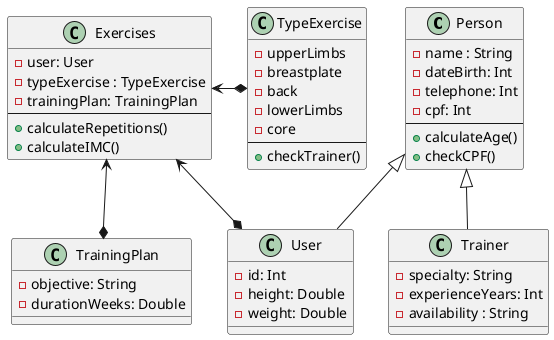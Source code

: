 @startuml
class Person{
-name : String
-dateBirth: Int
-telephone: Int
-cpf: Int
--
+calculateAge()
+checkCPF()
}

class User extends Person{
-id: Int
-height: Double
-weight: Double

}
class TrainingPlan{
-objective: String
-durationWeeks: Double
}


class Trainer extends Person{
-specialty: String
-experienceYears: Int
-availability : String
}

class TypeExercise{
-upperLimbs
-breastplate
-back
-lowerLimbs
-core
--
+checkTrainer()
}

class Exercises{
-user: User
-typeExercise : TypeExercise
-trainingPlan: TrainingPlan
--
+calculateRepetitions()
+calculateIMC()
}



Exercises <-* TypeExercise
Exercises <--* TrainingPlan
Exercises <--* User
@enduml